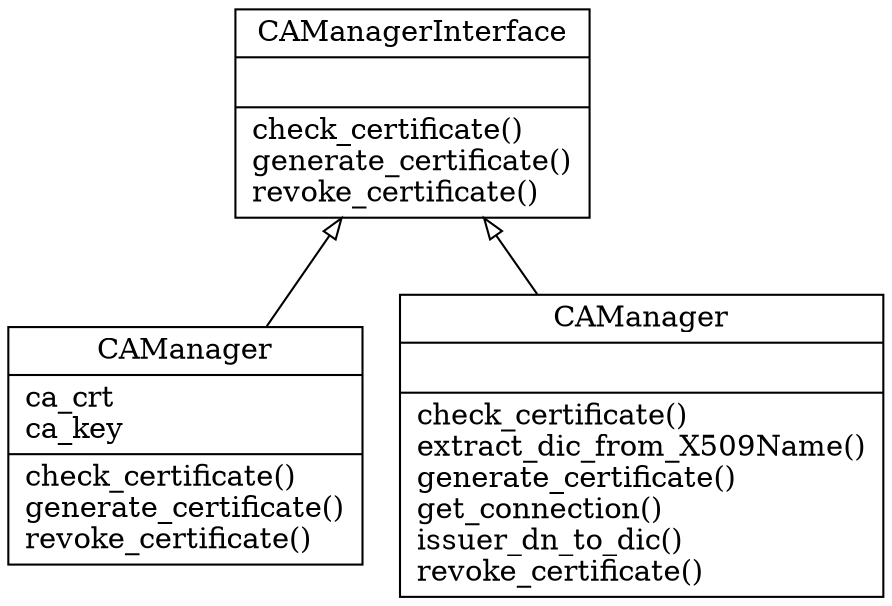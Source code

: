 digraph "classes" {
charset="utf-8"
rankdir=BT
"0" [label="{CAManager|ca_crt\lca_key\l|check_certificate()\lgenerate_certificate()\lrevoke_certificate()\l}", shape="record"];
"1" [label="{CAManager|\l|check_certificate()\lextract_dic_from_X509Name()\lgenerate_certificate()\lget_connection()\lissuer_dn_to_dic()\lrevoke_certificate()\l}", shape="record"];
"2" [label="{CAManagerInterface|\l|check_certificate()\lgenerate_certificate()\lrevoke_certificate()\l}", shape="record"];
"0" -> "2" [arrowhead="empty", arrowtail="none"];
"1" -> "2" [arrowhead="empty", arrowtail="none"];
}

